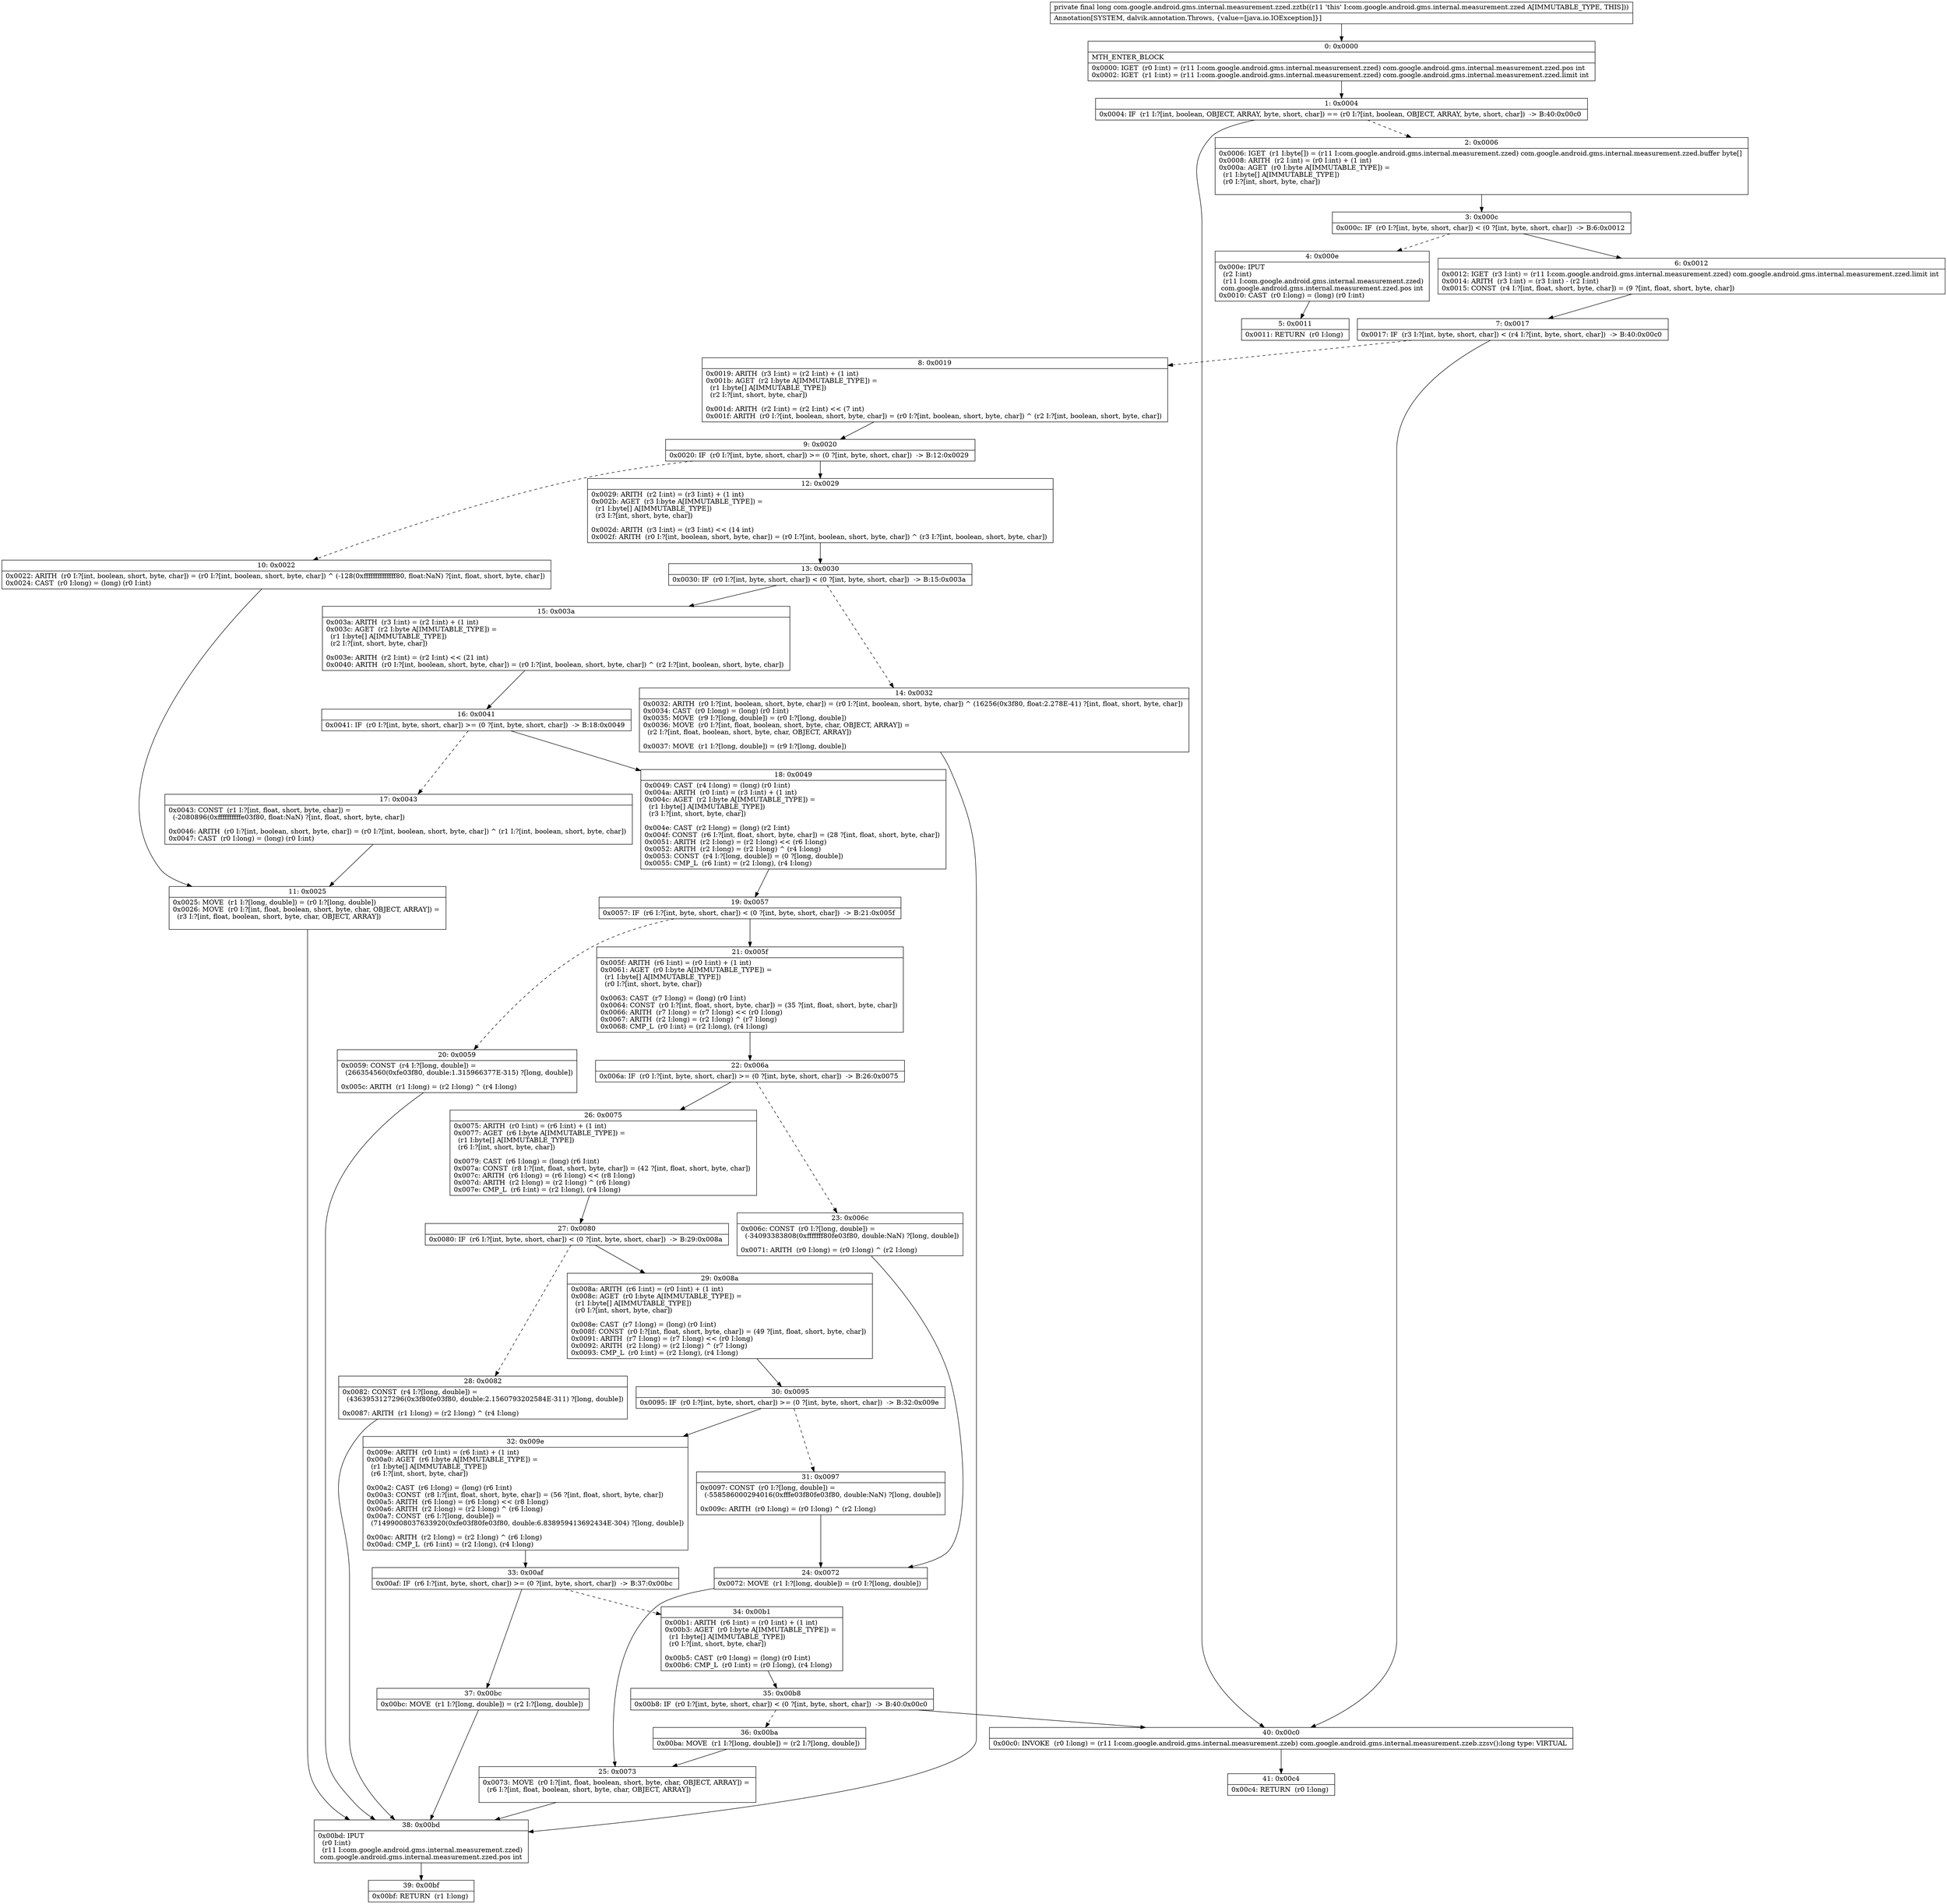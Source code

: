 digraph "CFG forcom.google.android.gms.internal.measurement.zzed.zztb()J" {
Node_0 [shape=record,label="{0\:\ 0x0000|MTH_ENTER_BLOCK\l|0x0000: IGET  (r0 I:int) = (r11 I:com.google.android.gms.internal.measurement.zzed) com.google.android.gms.internal.measurement.zzed.pos int \l0x0002: IGET  (r1 I:int) = (r11 I:com.google.android.gms.internal.measurement.zzed) com.google.android.gms.internal.measurement.zzed.limit int \l}"];
Node_1 [shape=record,label="{1\:\ 0x0004|0x0004: IF  (r1 I:?[int, boolean, OBJECT, ARRAY, byte, short, char]) == (r0 I:?[int, boolean, OBJECT, ARRAY, byte, short, char])  \-\> B:40:0x00c0 \l}"];
Node_2 [shape=record,label="{2\:\ 0x0006|0x0006: IGET  (r1 I:byte[]) = (r11 I:com.google.android.gms.internal.measurement.zzed) com.google.android.gms.internal.measurement.zzed.buffer byte[] \l0x0008: ARITH  (r2 I:int) = (r0 I:int) + (1 int) \l0x000a: AGET  (r0 I:byte A[IMMUTABLE_TYPE]) = \l  (r1 I:byte[] A[IMMUTABLE_TYPE])\l  (r0 I:?[int, short, byte, char])\l \l}"];
Node_3 [shape=record,label="{3\:\ 0x000c|0x000c: IF  (r0 I:?[int, byte, short, char]) \< (0 ?[int, byte, short, char])  \-\> B:6:0x0012 \l}"];
Node_4 [shape=record,label="{4\:\ 0x000e|0x000e: IPUT  \l  (r2 I:int)\l  (r11 I:com.google.android.gms.internal.measurement.zzed)\l com.google.android.gms.internal.measurement.zzed.pos int \l0x0010: CAST  (r0 I:long) = (long) (r0 I:int) \l}"];
Node_5 [shape=record,label="{5\:\ 0x0011|0x0011: RETURN  (r0 I:long) \l}"];
Node_6 [shape=record,label="{6\:\ 0x0012|0x0012: IGET  (r3 I:int) = (r11 I:com.google.android.gms.internal.measurement.zzed) com.google.android.gms.internal.measurement.zzed.limit int \l0x0014: ARITH  (r3 I:int) = (r3 I:int) \- (r2 I:int) \l0x0015: CONST  (r4 I:?[int, float, short, byte, char]) = (9 ?[int, float, short, byte, char]) \l}"];
Node_7 [shape=record,label="{7\:\ 0x0017|0x0017: IF  (r3 I:?[int, byte, short, char]) \< (r4 I:?[int, byte, short, char])  \-\> B:40:0x00c0 \l}"];
Node_8 [shape=record,label="{8\:\ 0x0019|0x0019: ARITH  (r3 I:int) = (r2 I:int) + (1 int) \l0x001b: AGET  (r2 I:byte A[IMMUTABLE_TYPE]) = \l  (r1 I:byte[] A[IMMUTABLE_TYPE])\l  (r2 I:?[int, short, byte, char])\l \l0x001d: ARITH  (r2 I:int) = (r2 I:int) \<\< (7 int) \l0x001f: ARITH  (r0 I:?[int, boolean, short, byte, char]) = (r0 I:?[int, boolean, short, byte, char]) ^ (r2 I:?[int, boolean, short, byte, char]) \l}"];
Node_9 [shape=record,label="{9\:\ 0x0020|0x0020: IF  (r0 I:?[int, byte, short, char]) \>= (0 ?[int, byte, short, char])  \-\> B:12:0x0029 \l}"];
Node_10 [shape=record,label="{10\:\ 0x0022|0x0022: ARITH  (r0 I:?[int, boolean, short, byte, char]) = (r0 I:?[int, boolean, short, byte, char]) ^ (\-128(0xffffffffffffff80, float:NaN) ?[int, float, short, byte, char]) \l0x0024: CAST  (r0 I:long) = (long) (r0 I:int) \l}"];
Node_11 [shape=record,label="{11\:\ 0x0025|0x0025: MOVE  (r1 I:?[long, double]) = (r0 I:?[long, double]) \l0x0026: MOVE  (r0 I:?[int, float, boolean, short, byte, char, OBJECT, ARRAY]) = \l  (r3 I:?[int, float, boolean, short, byte, char, OBJECT, ARRAY])\l \l}"];
Node_12 [shape=record,label="{12\:\ 0x0029|0x0029: ARITH  (r2 I:int) = (r3 I:int) + (1 int) \l0x002b: AGET  (r3 I:byte A[IMMUTABLE_TYPE]) = \l  (r1 I:byte[] A[IMMUTABLE_TYPE])\l  (r3 I:?[int, short, byte, char])\l \l0x002d: ARITH  (r3 I:int) = (r3 I:int) \<\< (14 int) \l0x002f: ARITH  (r0 I:?[int, boolean, short, byte, char]) = (r0 I:?[int, boolean, short, byte, char]) ^ (r3 I:?[int, boolean, short, byte, char]) \l}"];
Node_13 [shape=record,label="{13\:\ 0x0030|0x0030: IF  (r0 I:?[int, byte, short, char]) \< (0 ?[int, byte, short, char])  \-\> B:15:0x003a \l}"];
Node_14 [shape=record,label="{14\:\ 0x0032|0x0032: ARITH  (r0 I:?[int, boolean, short, byte, char]) = (r0 I:?[int, boolean, short, byte, char]) ^ (16256(0x3f80, float:2.278E\-41) ?[int, float, short, byte, char]) \l0x0034: CAST  (r0 I:long) = (long) (r0 I:int) \l0x0035: MOVE  (r9 I:?[long, double]) = (r0 I:?[long, double]) \l0x0036: MOVE  (r0 I:?[int, float, boolean, short, byte, char, OBJECT, ARRAY]) = \l  (r2 I:?[int, float, boolean, short, byte, char, OBJECT, ARRAY])\l \l0x0037: MOVE  (r1 I:?[long, double]) = (r9 I:?[long, double]) \l}"];
Node_15 [shape=record,label="{15\:\ 0x003a|0x003a: ARITH  (r3 I:int) = (r2 I:int) + (1 int) \l0x003c: AGET  (r2 I:byte A[IMMUTABLE_TYPE]) = \l  (r1 I:byte[] A[IMMUTABLE_TYPE])\l  (r2 I:?[int, short, byte, char])\l \l0x003e: ARITH  (r2 I:int) = (r2 I:int) \<\< (21 int) \l0x0040: ARITH  (r0 I:?[int, boolean, short, byte, char]) = (r0 I:?[int, boolean, short, byte, char]) ^ (r2 I:?[int, boolean, short, byte, char]) \l}"];
Node_16 [shape=record,label="{16\:\ 0x0041|0x0041: IF  (r0 I:?[int, byte, short, char]) \>= (0 ?[int, byte, short, char])  \-\> B:18:0x0049 \l}"];
Node_17 [shape=record,label="{17\:\ 0x0043|0x0043: CONST  (r1 I:?[int, float, short, byte, char]) = \l  (\-2080896(0xffffffffffe03f80, float:NaN) ?[int, float, short, byte, char])\l \l0x0046: ARITH  (r0 I:?[int, boolean, short, byte, char]) = (r0 I:?[int, boolean, short, byte, char]) ^ (r1 I:?[int, boolean, short, byte, char]) \l0x0047: CAST  (r0 I:long) = (long) (r0 I:int) \l}"];
Node_18 [shape=record,label="{18\:\ 0x0049|0x0049: CAST  (r4 I:long) = (long) (r0 I:int) \l0x004a: ARITH  (r0 I:int) = (r3 I:int) + (1 int) \l0x004c: AGET  (r2 I:byte A[IMMUTABLE_TYPE]) = \l  (r1 I:byte[] A[IMMUTABLE_TYPE])\l  (r3 I:?[int, short, byte, char])\l \l0x004e: CAST  (r2 I:long) = (long) (r2 I:int) \l0x004f: CONST  (r6 I:?[int, float, short, byte, char]) = (28 ?[int, float, short, byte, char]) \l0x0051: ARITH  (r2 I:long) = (r2 I:long) \<\< (r6 I:long) \l0x0052: ARITH  (r2 I:long) = (r2 I:long) ^ (r4 I:long) \l0x0053: CONST  (r4 I:?[long, double]) = (0 ?[long, double]) \l0x0055: CMP_L  (r6 I:int) = (r2 I:long), (r4 I:long) \l}"];
Node_19 [shape=record,label="{19\:\ 0x0057|0x0057: IF  (r6 I:?[int, byte, short, char]) \< (0 ?[int, byte, short, char])  \-\> B:21:0x005f \l}"];
Node_20 [shape=record,label="{20\:\ 0x0059|0x0059: CONST  (r4 I:?[long, double]) = \l  (266354560(0xfe03f80, double:1.315966377E\-315) ?[long, double])\l \l0x005c: ARITH  (r1 I:long) = (r2 I:long) ^ (r4 I:long) \l}"];
Node_21 [shape=record,label="{21\:\ 0x005f|0x005f: ARITH  (r6 I:int) = (r0 I:int) + (1 int) \l0x0061: AGET  (r0 I:byte A[IMMUTABLE_TYPE]) = \l  (r1 I:byte[] A[IMMUTABLE_TYPE])\l  (r0 I:?[int, short, byte, char])\l \l0x0063: CAST  (r7 I:long) = (long) (r0 I:int) \l0x0064: CONST  (r0 I:?[int, float, short, byte, char]) = (35 ?[int, float, short, byte, char]) \l0x0066: ARITH  (r7 I:long) = (r7 I:long) \<\< (r0 I:long) \l0x0067: ARITH  (r2 I:long) = (r2 I:long) ^ (r7 I:long) \l0x0068: CMP_L  (r0 I:int) = (r2 I:long), (r4 I:long) \l}"];
Node_22 [shape=record,label="{22\:\ 0x006a|0x006a: IF  (r0 I:?[int, byte, short, char]) \>= (0 ?[int, byte, short, char])  \-\> B:26:0x0075 \l}"];
Node_23 [shape=record,label="{23\:\ 0x006c|0x006c: CONST  (r0 I:?[long, double]) = \l  (\-34093383808(0xfffffff80fe03f80, double:NaN) ?[long, double])\l \l0x0071: ARITH  (r0 I:long) = (r0 I:long) ^ (r2 I:long) \l}"];
Node_24 [shape=record,label="{24\:\ 0x0072|0x0072: MOVE  (r1 I:?[long, double]) = (r0 I:?[long, double]) \l}"];
Node_25 [shape=record,label="{25\:\ 0x0073|0x0073: MOVE  (r0 I:?[int, float, boolean, short, byte, char, OBJECT, ARRAY]) = \l  (r6 I:?[int, float, boolean, short, byte, char, OBJECT, ARRAY])\l \l}"];
Node_26 [shape=record,label="{26\:\ 0x0075|0x0075: ARITH  (r0 I:int) = (r6 I:int) + (1 int) \l0x0077: AGET  (r6 I:byte A[IMMUTABLE_TYPE]) = \l  (r1 I:byte[] A[IMMUTABLE_TYPE])\l  (r6 I:?[int, short, byte, char])\l \l0x0079: CAST  (r6 I:long) = (long) (r6 I:int) \l0x007a: CONST  (r8 I:?[int, float, short, byte, char]) = (42 ?[int, float, short, byte, char]) \l0x007c: ARITH  (r6 I:long) = (r6 I:long) \<\< (r8 I:long) \l0x007d: ARITH  (r2 I:long) = (r2 I:long) ^ (r6 I:long) \l0x007e: CMP_L  (r6 I:int) = (r2 I:long), (r4 I:long) \l}"];
Node_27 [shape=record,label="{27\:\ 0x0080|0x0080: IF  (r6 I:?[int, byte, short, char]) \< (0 ?[int, byte, short, char])  \-\> B:29:0x008a \l}"];
Node_28 [shape=record,label="{28\:\ 0x0082|0x0082: CONST  (r4 I:?[long, double]) = \l  (4363953127296(0x3f80fe03f80, double:2.1560793202584E\-311) ?[long, double])\l \l0x0087: ARITH  (r1 I:long) = (r2 I:long) ^ (r4 I:long) \l}"];
Node_29 [shape=record,label="{29\:\ 0x008a|0x008a: ARITH  (r6 I:int) = (r0 I:int) + (1 int) \l0x008c: AGET  (r0 I:byte A[IMMUTABLE_TYPE]) = \l  (r1 I:byte[] A[IMMUTABLE_TYPE])\l  (r0 I:?[int, short, byte, char])\l \l0x008e: CAST  (r7 I:long) = (long) (r0 I:int) \l0x008f: CONST  (r0 I:?[int, float, short, byte, char]) = (49 ?[int, float, short, byte, char]) \l0x0091: ARITH  (r7 I:long) = (r7 I:long) \<\< (r0 I:long) \l0x0092: ARITH  (r2 I:long) = (r2 I:long) ^ (r7 I:long) \l0x0093: CMP_L  (r0 I:int) = (r2 I:long), (r4 I:long) \l}"];
Node_30 [shape=record,label="{30\:\ 0x0095|0x0095: IF  (r0 I:?[int, byte, short, char]) \>= (0 ?[int, byte, short, char])  \-\> B:32:0x009e \l}"];
Node_31 [shape=record,label="{31\:\ 0x0097|0x0097: CONST  (r0 I:?[long, double]) = \l  (\-558586000294016(0xfffe03f80fe03f80, double:NaN) ?[long, double])\l \l0x009c: ARITH  (r0 I:long) = (r0 I:long) ^ (r2 I:long) \l}"];
Node_32 [shape=record,label="{32\:\ 0x009e|0x009e: ARITH  (r0 I:int) = (r6 I:int) + (1 int) \l0x00a0: AGET  (r6 I:byte A[IMMUTABLE_TYPE]) = \l  (r1 I:byte[] A[IMMUTABLE_TYPE])\l  (r6 I:?[int, short, byte, char])\l \l0x00a2: CAST  (r6 I:long) = (long) (r6 I:int) \l0x00a3: CONST  (r8 I:?[int, float, short, byte, char]) = (56 ?[int, float, short, byte, char]) \l0x00a5: ARITH  (r6 I:long) = (r6 I:long) \<\< (r8 I:long) \l0x00a6: ARITH  (r2 I:long) = (r2 I:long) ^ (r6 I:long) \l0x00a7: CONST  (r6 I:?[long, double]) = \l  (71499008037633920(0xfe03f80fe03f80, double:6.838959413692434E\-304) ?[long, double])\l \l0x00ac: ARITH  (r2 I:long) = (r2 I:long) ^ (r6 I:long) \l0x00ad: CMP_L  (r6 I:int) = (r2 I:long), (r4 I:long) \l}"];
Node_33 [shape=record,label="{33\:\ 0x00af|0x00af: IF  (r6 I:?[int, byte, short, char]) \>= (0 ?[int, byte, short, char])  \-\> B:37:0x00bc \l}"];
Node_34 [shape=record,label="{34\:\ 0x00b1|0x00b1: ARITH  (r6 I:int) = (r0 I:int) + (1 int) \l0x00b3: AGET  (r0 I:byte A[IMMUTABLE_TYPE]) = \l  (r1 I:byte[] A[IMMUTABLE_TYPE])\l  (r0 I:?[int, short, byte, char])\l \l0x00b5: CAST  (r0 I:long) = (long) (r0 I:int) \l0x00b6: CMP_L  (r0 I:int) = (r0 I:long), (r4 I:long) \l}"];
Node_35 [shape=record,label="{35\:\ 0x00b8|0x00b8: IF  (r0 I:?[int, byte, short, char]) \< (0 ?[int, byte, short, char])  \-\> B:40:0x00c0 \l}"];
Node_36 [shape=record,label="{36\:\ 0x00ba|0x00ba: MOVE  (r1 I:?[long, double]) = (r2 I:?[long, double]) \l}"];
Node_37 [shape=record,label="{37\:\ 0x00bc|0x00bc: MOVE  (r1 I:?[long, double]) = (r2 I:?[long, double]) \l}"];
Node_38 [shape=record,label="{38\:\ 0x00bd|0x00bd: IPUT  \l  (r0 I:int)\l  (r11 I:com.google.android.gms.internal.measurement.zzed)\l com.google.android.gms.internal.measurement.zzed.pos int \l}"];
Node_39 [shape=record,label="{39\:\ 0x00bf|0x00bf: RETURN  (r1 I:long) \l}"];
Node_40 [shape=record,label="{40\:\ 0x00c0|0x00c0: INVOKE  (r0 I:long) = (r11 I:com.google.android.gms.internal.measurement.zzeb) com.google.android.gms.internal.measurement.zzeb.zzsv():long type: VIRTUAL \l}"];
Node_41 [shape=record,label="{41\:\ 0x00c4|0x00c4: RETURN  (r0 I:long) \l}"];
MethodNode[shape=record,label="{private final long com.google.android.gms.internal.measurement.zzed.zztb((r11 'this' I:com.google.android.gms.internal.measurement.zzed A[IMMUTABLE_TYPE, THIS]))  | Annotation[SYSTEM, dalvik.annotation.Throws, \{value=[java.io.IOException]\}]\l}"];
MethodNode -> Node_0;
Node_0 -> Node_1;
Node_1 -> Node_2[style=dashed];
Node_1 -> Node_40;
Node_2 -> Node_3;
Node_3 -> Node_4[style=dashed];
Node_3 -> Node_6;
Node_4 -> Node_5;
Node_6 -> Node_7;
Node_7 -> Node_8[style=dashed];
Node_7 -> Node_40;
Node_8 -> Node_9;
Node_9 -> Node_10[style=dashed];
Node_9 -> Node_12;
Node_10 -> Node_11;
Node_11 -> Node_38;
Node_12 -> Node_13;
Node_13 -> Node_14[style=dashed];
Node_13 -> Node_15;
Node_14 -> Node_38;
Node_15 -> Node_16;
Node_16 -> Node_17[style=dashed];
Node_16 -> Node_18;
Node_17 -> Node_11;
Node_18 -> Node_19;
Node_19 -> Node_20[style=dashed];
Node_19 -> Node_21;
Node_20 -> Node_38;
Node_21 -> Node_22;
Node_22 -> Node_23[style=dashed];
Node_22 -> Node_26;
Node_23 -> Node_24;
Node_24 -> Node_25;
Node_25 -> Node_38;
Node_26 -> Node_27;
Node_27 -> Node_28[style=dashed];
Node_27 -> Node_29;
Node_28 -> Node_38;
Node_29 -> Node_30;
Node_30 -> Node_31[style=dashed];
Node_30 -> Node_32;
Node_31 -> Node_24;
Node_32 -> Node_33;
Node_33 -> Node_34[style=dashed];
Node_33 -> Node_37;
Node_34 -> Node_35;
Node_35 -> Node_36[style=dashed];
Node_35 -> Node_40;
Node_36 -> Node_25;
Node_37 -> Node_38;
Node_38 -> Node_39;
Node_40 -> Node_41;
}

